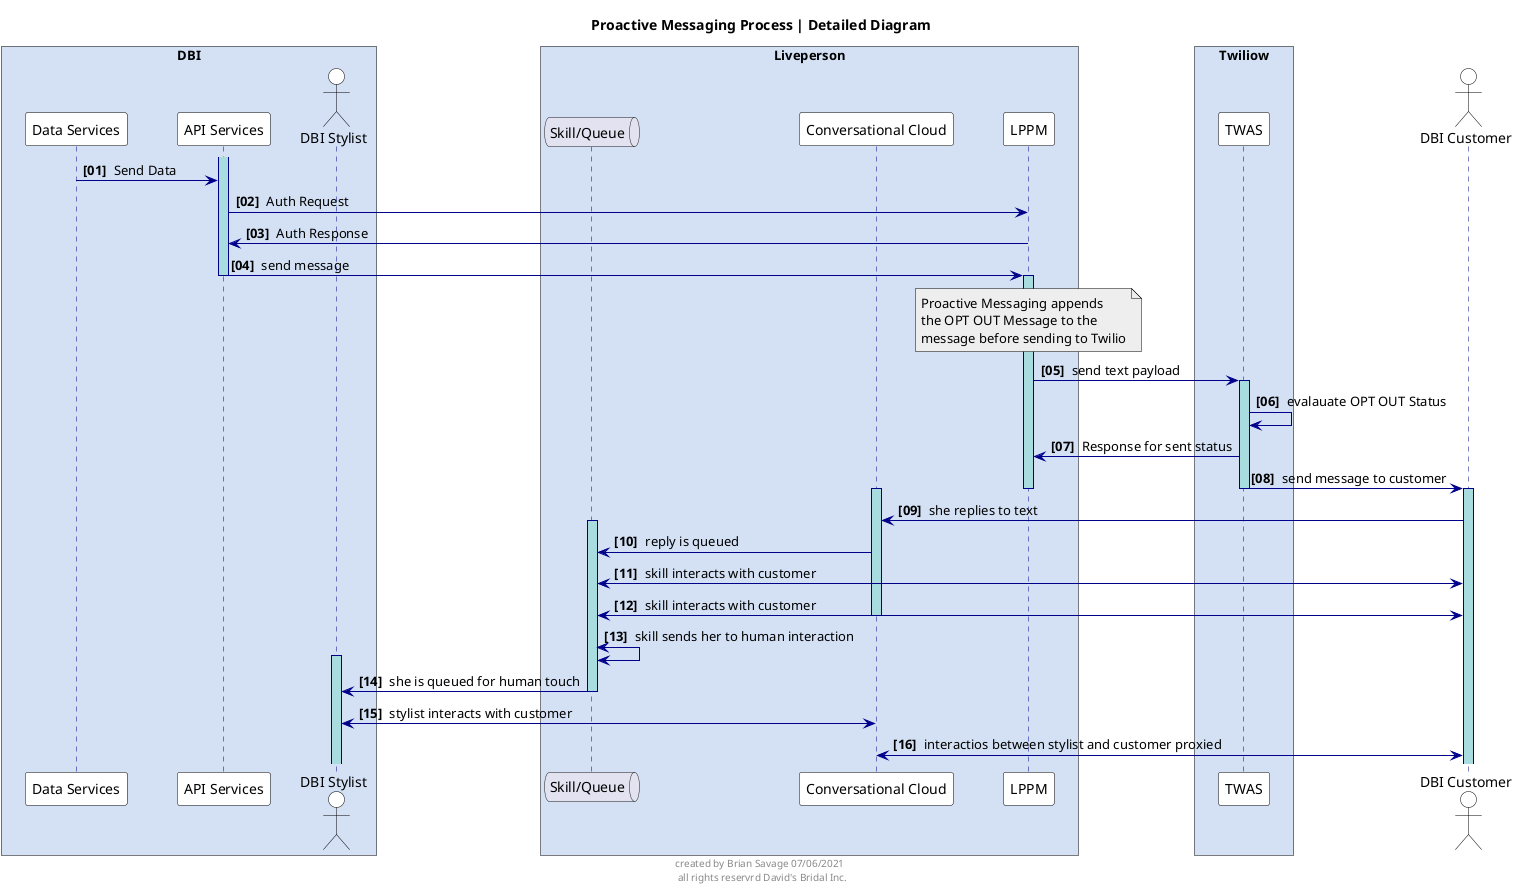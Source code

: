 @startuml

skinparam sequenceBoxBorderColor #black
skinparam NoteBorderColor #black

skinparam sequence {
    ArrowColor DarkBlue
    ActorBackgroundColor White
    ActorBorderColor black
    LifeLineBorderColor DarkBlue
    LifeLineBackgroundColor #A9DCDF
    BoxPadding 20
    ParticipantPadding 20
    ParticipantBorderColor Black
    ParticipantBackgroundColor White
}

autonumber "<b>[00] "
footer created by Brian Savage 07/06/2021 \n all rights reservrd David's Bridal Inc.

title Proactive Messaging Process | Detailed Diagram
box "DBI" #D4E1F5
participant "Data Services" as DBI_DATA
participant "API Services" as DBI_API
actor "DBI Stylist" as DBI_STY
end box

activate DBI_API

DBI_DATA -> DBI_API : Send Data

DBI_API -> LPPM : Auth Request
DBI_API <- LPPM : Auth Response

DBI_API -> LPPM : send message
note over LPPM #EEE
Proactive Messaging appends
the OPT OUT Message to the 
message before sending to Twilio
end note
deactivate DBI_API

box "Liveperson" #D4E1F5
queue "Skill/Queue" as LPQ
participant "Conversational Cloud" as LPCC

participant "Proactive Messaging API Service" as LPPM
end box

activate LPPM

LPPM -> TWAS : send text payload

box "Twiliow" #D4E1F5
participant "OPT OUT API Service" as TWAS
end box

activate TWAS

TWAS -> TWAS : evalauate OPT OUT Status
LPPM <- TWAS : Response for sent status


actor "DBI Customer" as DBI_CUS
TWAS -> DBI_CUS : send message to customer
deactivate TWAS
activate DBI_CUS

deactivate LPPM
activate LPCC

LPCC <- DBI_CUS : she replies to text


activate LPQ
LPQ <- LPCC : reply is queued
LPQ <-> DBI_CUS : skill interacts with customer
LPQ <-> DBI_CUS : skill interacts with customer
deactivate LPCC

LPQ <-> LPQ : skill sends her to human interaction
deactivate LPCC

deactivate TWAS
activate DBI_STY

DBI_STY <- LPQ : she is queued for human touch


deactivate LPQ
deactivate LPQ


DBI_STY <-> LPCC : stylist interacts with customer
LPCC <-> DBI_CUS : interactios between stylist and customer proxied
deactivate LPQ
@enduml
